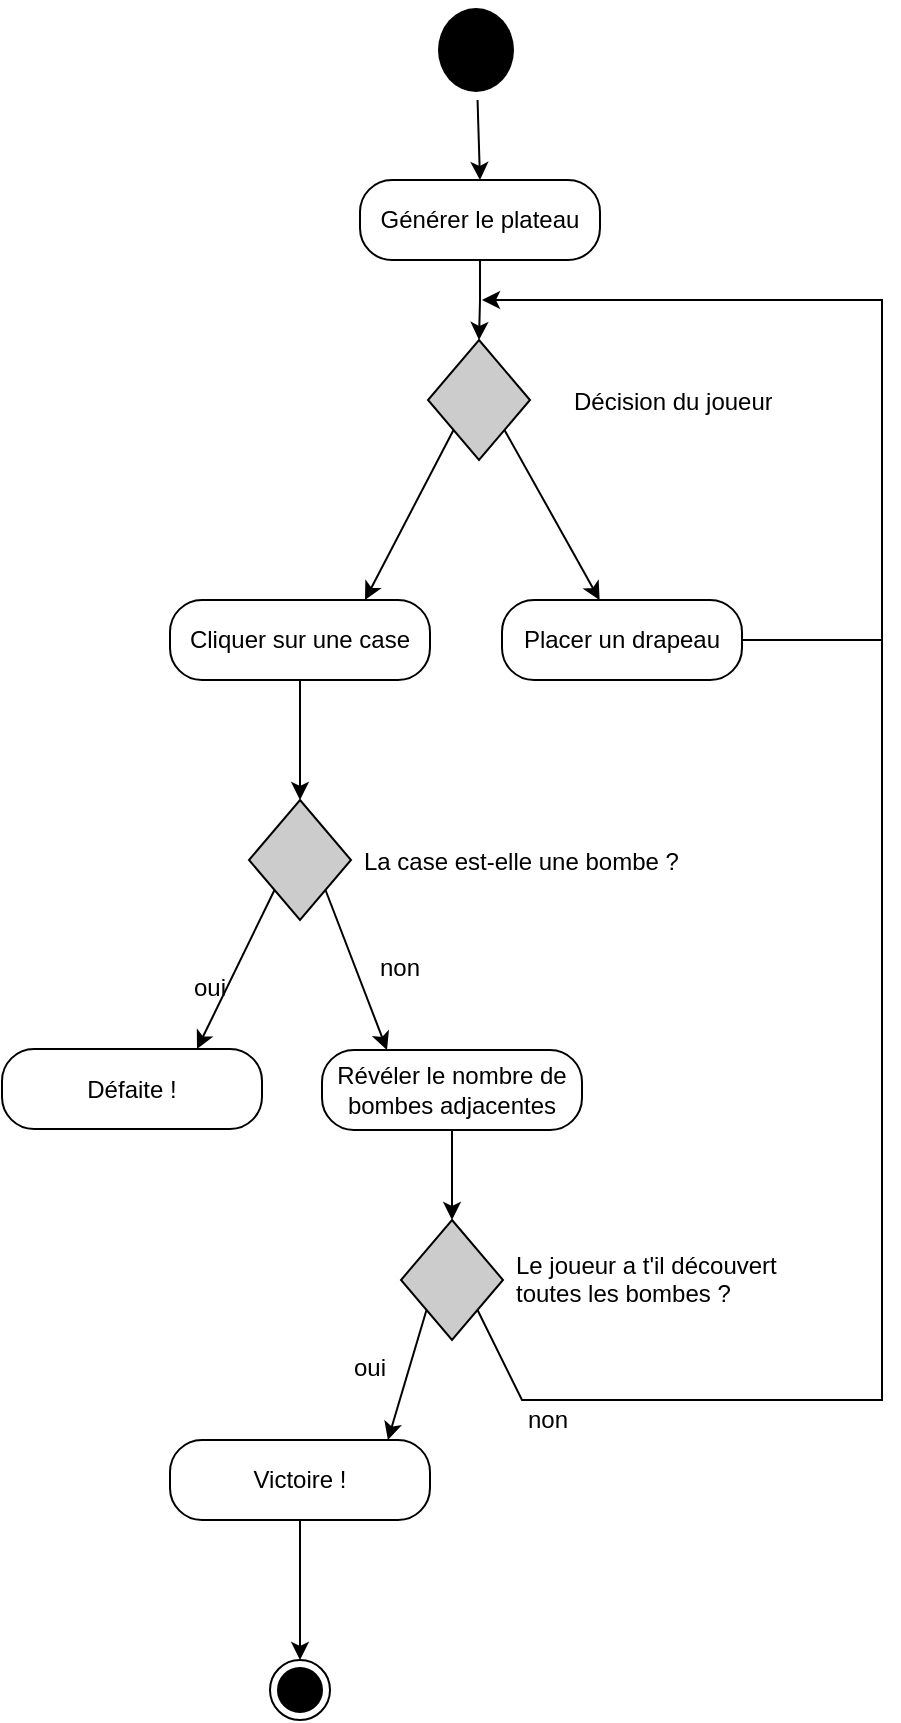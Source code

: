 <mxfile version="24.7.17">
  <diagram name="Page-1" id="q1TayNatM4KAD8dhx8Kc">
    <mxGraphModel dx="1228" dy="782" grid="1" gridSize="10" guides="1" tooltips="1" connect="1" arrows="1" fold="1" page="1" pageScale="1" pageWidth="827" pageHeight="1169" math="0" shadow="0">
      <root>
        <mxCell id="0" />
        <mxCell id="1" parent="0" />
        <mxCell id="1ygtTYAB4mYqMA_fCm9D-7" style="rounded=0;orthogonalLoop=1;jettySize=auto;html=1;entryX=0.5;entryY=0;entryDx=0;entryDy=0;" edge="1" parent="1" source="1ygtTYAB4mYqMA_fCm9D-1" target="1ygtTYAB4mYqMA_fCm9D-2">
          <mxGeometry relative="1" as="geometry" />
        </mxCell>
        <mxCell id="1ygtTYAB4mYqMA_fCm9D-1" value="" style="ellipse;html=1;shape=endState;fillColor=#000000;strokeColor=none;" vertex="1" parent="1">
          <mxGeometry x="364" y="20" width="46" height="50" as="geometry" />
        </mxCell>
        <mxCell id="1ygtTYAB4mYqMA_fCm9D-8" style="edgeStyle=orthogonalEdgeStyle;rounded=0;orthogonalLoop=1;jettySize=auto;html=1;entryX=0.5;entryY=0;entryDx=0;entryDy=0;" edge="1" parent="1" source="1ygtTYAB4mYqMA_fCm9D-2" target="1ygtTYAB4mYqMA_fCm9D-4">
          <mxGeometry relative="1" as="geometry" />
        </mxCell>
        <mxCell id="1ygtTYAB4mYqMA_fCm9D-2" value="Générer le plateau" style="rounded=1;whiteSpace=wrap;html=1;arcSize=40;fontColor=#000000;fillColor=#FFFFFF;strokeColor=#000000;" vertex="1" parent="1">
          <mxGeometry x="329" y="110" width="120" height="40" as="geometry" />
        </mxCell>
        <mxCell id="1ygtTYAB4mYqMA_fCm9D-12" style="rounded=0;orthogonalLoop=1;jettySize=auto;html=1;exitX=0;exitY=1;exitDx=0;exitDy=0;entryX=0.75;entryY=0;entryDx=0;entryDy=0;" edge="1" parent="1" source="1ygtTYAB4mYqMA_fCm9D-4" target="1ygtTYAB4mYqMA_fCm9D-9">
          <mxGeometry relative="1" as="geometry" />
        </mxCell>
        <mxCell id="1ygtTYAB4mYqMA_fCm9D-4" value="" style="rhombus;whiteSpace=wrap;html=1;fillColor=#CCCCCC;" vertex="1" parent="1">
          <mxGeometry x="363" y="190" width="51" height="60" as="geometry" />
        </mxCell>
        <mxCell id="1ygtTYAB4mYqMA_fCm9D-6" value="Décision du joueur" style="text;strokeColor=none;fillColor=none;align=left;verticalAlign=top;spacingLeft=4;spacingRight=4;overflow=hidden;rotatable=0;points=[[0,0.5],[1,0.5]];portConstraint=eastwest;whiteSpace=wrap;html=1;" vertex="1" parent="1">
          <mxGeometry x="430" y="207" width="150" height="26" as="geometry" />
        </mxCell>
        <mxCell id="1ygtTYAB4mYqMA_fCm9D-21" style="edgeStyle=orthogonalEdgeStyle;rounded=0;orthogonalLoop=1;jettySize=auto;html=1;entryX=0.5;entryY=0;entryDx=0;entryDy=0;" edge="1" parent="1" source="1ygtTYAB4mYqMA_fCm9D-9" target="1ygtTYAB4mYqMA_fCm9D-19">
          <mxGeometry relative="1" as="geometry" />
        </mxCell>
        <mxCell id="1ygtTYAB4mYqMA_fCm9D-9" value="Cliquer sur une case" style="rounded=1;whiteSpace=wrap;html=1;arcSize=40;fontColor=#000000;fillColor=#FFFFFF;strokeColor=#000000;" vertex="1" parent="1">
          <mxGeometry x="234" y="320" width="130" height="40" as="geometry" />
        </mxCell>
        <mxCell id="1ygtTYAB4mYqMA_fCm9D-10" value="Placer un drapeau" style="rounded=1;whiteSpace=wrap;html=1;arcSize=40;fontColor=#000000;fillColor=#FFFFFF;strokeColor=#000000;" vertex="1" parent="1">
          <mxGeometry x="400" y="320" width="120" height="40" as="geometry" />
        </mxCell>
        <mxCell id="1ygtTYAB4mYqMA_fCm9D-13" style="rounded=0;orthogonalLoop=1;jettySize=auto;html=1;exitX=1;exitY=1;exitDx=0;exitDy=0;" edge="1" parent="1" source="1ygtTYAB4mYqMA_fCm9D-4" target="1ygtTYAB4mYqMA_fCm9D-10">
          <mxGeometry relative="1" as="geometry">
            <mxPoint x="430" y="310" as="targetPoint" />
          </mxGeometry>
        </mxCell>
        <mxCell id="1ygtTYAB4mYqMA_fCm9D-18" value="" style="endArrow=classic;html=1;rounded=0;exitX=1;exitY=0.5;exitDx=0;exitDy=0;" edge="1" parent="1" source="1ygtTYAB4mYqMA_fCm9D-10">
          <mxGeometry width="50" height="50" relative="1" as="geometry">
            <mxPoint x="290" y="270" as="sourcePoint" />
            <mxPoint x="390" y="170" as="targetPoint" />
            <Array as="points">
              <mxPoint x="590" y="340" />
              <mxPoint x="590" y="290" />
              <mxPoint x="590" y="230" />
              <mxPoint x="590" y="170" />
            </Array>
          </mxGeometry>
        </mxCell>
        <mxCell id="1ygtTYAB4mYqMA_fCm9D-25" style="rounded=0;orthogonalLoop=1;jettySize=auto;html=1;exitX=0;exitY=1;exitDx=0;exitDy=0;entryX=0.75;entryY=0;entryDx=0;entryDy=0;" edge="1" parent="1" source="1ygtTYAB4mYqMA_fCm9D-19" target="1ygtTYAB4mYqMA_fCm9D-22">
          <mxGeometry relative="1" as="geometry" />
        </mxCell>
        <mxCell id="1ygtTYAB4mYqMA_fCm9D-28" style="rounded=0;orthogonalLoop=1;jettySize=auto;html=1;exitX=1;exitY=1;exitDx=0;exitDy=0;entryX=0.25;entryY=0;entryDx=0;entryDy=0;" edge="1" parent="1" source="1ygtTYAB4mYqMA_fCm9D-19" target="1ygtTYAB4mYqMA_fCm9D-27">
          <mxGeometry relative="1" as="geometry" />
        </mxCell>
        <mxCell id="1ygtTYAB4mYqMA_fCm9D-19" value="" style="rhombus;whiteSpace=wrap;html=1;fillColor=#CCCCCC;" vertex="1" parent="1">
          <mxGeometry x="273.5" y="420" width="51" height="60" as="geometry" />
        </mxCell>
        <mxCell id="1ygtTYAB4mYqMA_fCm9D-20" value="La case est-elle une bombe ?" style="text;strokeColor=none;fillColor=none;align=left;verticalAlign=top;spacingLeft=4;spacingRight=4;overflow=hidden;rotatable=0;points=[[0,0.5],[1,0.5]];portConstraint=eastwest;whiteSpace=wrap;html=1;" vertex="1" parent="1">
          <mxGeometry x="324.5" y="437" width="190" height="26" as="geometry" />
        </mxCell>
        <mxCell id="1ygtTYAB4mYqMA_fCm9D-22" value="Défaite !" style="rounded=1;whiteSpace=wrap;html=1;arcSize=40;fontColor=#000000;fillColor=#FFFFFF;strokeColor=#000000;" vertex="1" parent="1">
          <mxGeometry x="150" y="544.5" width="130" height="40" as="geometry" />
        </mxCell>
        <mxCell id="1ygtTYAB4mYqMA_fCm9D-26" value="&lt;div&gt;oui&lt;/div&gt;" style="text;strokeColor=none;fillColor=none;align=left;verticalAlign=top;spacingLeft=4;spacingRight=4;overflow=hidden;rotatable=0;points=[[0,0.5],[1,0.5]];portConstraint=eastwest;whiteSpace=wrap;html=1;" vertex="1" parent="1">
          <mxGeometry x="319.5" y="690" width="30" height="26" as="geometry" />
        </mxCell>
        <mxCell id="1ygtTYAB4mYqMA_fCm9D-31" style="edgeStyle=orthogonalEdgeStyle;rounded=0;orthogonalLoop=1;jettySize=auto;html=1;entryX=0.5;entryY=0;entryDx=0;entryDy=0;" edge="1" parent="1" source="1ygtTYAB4mYqMA_fCm9D-27" target="1ygtTYAB4mYqMA_fCm9D-30">
          <mxGeometry relative="1" as="geometry" />
        </mxCell>
        <mxCell id="1ygtTYAB4mYqMA_fCm9D-27" value="Révéler le nombre de bombes adjacentes" style="rounded=1;whiteSpace=wrap;html=1;arcSize=40;fontColor=#000000;fillColor=#FFFFFF;strokeColor=#000000;" vertex="1" parent="1">
          <mxGeometry x="310" y="545" width="130" height="40" as="geometry" />
        </mxCell>
        <mxCell id="1ygtTYAB4mYqMA_fCm9D-29" value="&lt;div&gt;non&lt;/div&gt;" style="text;strokeColor=none;fillColor=none;align=left;verticalAlign=top;spacingLeft=4;spacingRight=4;overflow=hidden;rotatable=0;points=[[0,0.5],[1,0.5]];portConstraint=eastwest;whiteSpace=wrap;html=1;" vertex="1" parent="1">
          <mxGeometry x="333" y="490" width="30" height="26" as="geometry" />
        </mxCell>
        <mxCell id="1ygtTYAB4mYqMA_fCm9D-30" value="" style="rhombus;whiteSpace=wrap;html=1;fillColor=#CCCCCC;" vertex="1" parent="1">
          <mxGeometry x="349.5" y="630" width="51" height="60" as="geometry" />
        </mxCell>
        <mxCell id="1ygtTYAB4mYqMA_fCm9D-32" value="Le joueur a t&#39;il découvert toutes les bombes ?" style="text;strokeColor=none;fillColor=none;align=left;verticalAlign=top;spacingLeft=4;spacingRight=4;overflow=hidden;rotatable=0;points=[[0,0.5],[1,0.5]];portConstraint=eastwest;whiteSpace=wrap;html=1;" vertex="1" parent="1">
          <mxGeometry x="400.5" y="638.5" width="159.5" height="43" as="geometry" />
        </mxCell>
        <mxCell id="1ygtTYAB4mYqMA_fCm9D-39" style="edgeStyle=orthogonalEdgeStyle;rounded=0;orthogonalLoop=1;jettySize=auto;html=1;entryX=0.5;entryY=0;entryDx=0;entryDy=0;" edge="1" parent="1" source="1ygtTYAB4mYqMA_fCm9D-33" target="1ygtTYAB4mYqMA_fCm9D-38">
          <mxGeometry relative="1" as="geometry" />
        </mxCell>
        <mxCell id="1ygtTYAB4mYqMA_fCm9D-33" value="Victoire !" style="rounded=1;whiteSpace=wrap;html=1;arcSize=40;fontColor=#000000;fillColor=#FFFFFF;strokeColor=#000000;" vertex="1" parent="1">
          <mxGeometry x="234" y="740" width="130" height="40" as="geometry" />
        </mxCell>
        <mxCell id="1ygtTYAB4mYqMA_fCm9D-34" style="rounded=0;orthogonalLoop=1;jettySize=auto;html=1;exitX=0;exitY=1;exitDx=0;exitDy=0;entryX=0.838;entryY=0;entryDx=0;entryDy=0;entryPerimeter=0;" edge="1" parent="1" source="1ygtTYAB4mYqMA_fCm9D-30" target="1ygtTYAB4mYqMA_fCm9D-33">
          <mxGeometry relative="1" as="geometry" />
        </mxCell>
        <mxCell id="1ygtTYAB4mYqMA_fCm9D-35" value="&lt;div&gt;oui&lt;/div&gt;" style="text;strokeColor=none;fillColor=none;align=left;verticalAlign=top;spacingLeft=4;spacingRight=4;overflow=hidden;rotatable=0;points=[[0,0.5],[1,0.5]];portConstraint=eastwest;whiteSpace=wrap;html=1;" vertex="1" parent="1">
          <mxGeometry x="240" y="500" width="30" height="26" as="geometry" />
        </mxCell>
        <mxCell id="1ygtTYAB4mYqMA_fCm9D-36" value="" style="endArrow=none;html=1;rounded=0;exitX=1;exitY=1;exitDx=0;exitDy=0;endFill=0;" edge="1" parent="1" source="1ygtTYAB4mYqMA_fCm9D-30">
          <mxGeometry width="50" height="50" relative="1" as="geometry">
            <mxPoint x="290" y="570" as="sourcePoint" />
            <mxPoint x="590" y="320" as="targetPoint" />
            <Array as="points">
              <mxPoint x="410" y="720" />
              <mxPoint x="590" y="720" />
            </Array>
          </mxGeometry>
        </mxCell>
        <mxCell id="1ygtTYAB4mYqMA_fCm9D-37" value="non" style="text;strokeColor=none;fillColor=none;align=left;verticalAlign=top;spacingLeft=4;spacingRight=4;overflow=hidden;rotatable=0;points=[[0,0.5],[1,0.5]];portConstraint=eastwest;whiteSpace=wrap;html=1;" vertex="1" parent="1">
          <mxGeometry x="407" y="716" width="30" height="26" as="geometry" />
        </mxCell>
        <mxCell id="1ygtTYAB4mYqMA_fCm9D-38" value="" style="ellipse;html=1;shape=endState;fillColor=#000000;strokeColor=#000000;" vertex="1" parent="1">
          <mxGeometry x="284" y="850" width="30" height="30" as="geometry" />
        </mxCell>
      </root>
    </mxGraphModel>
  </diagram>
</mxfile>
